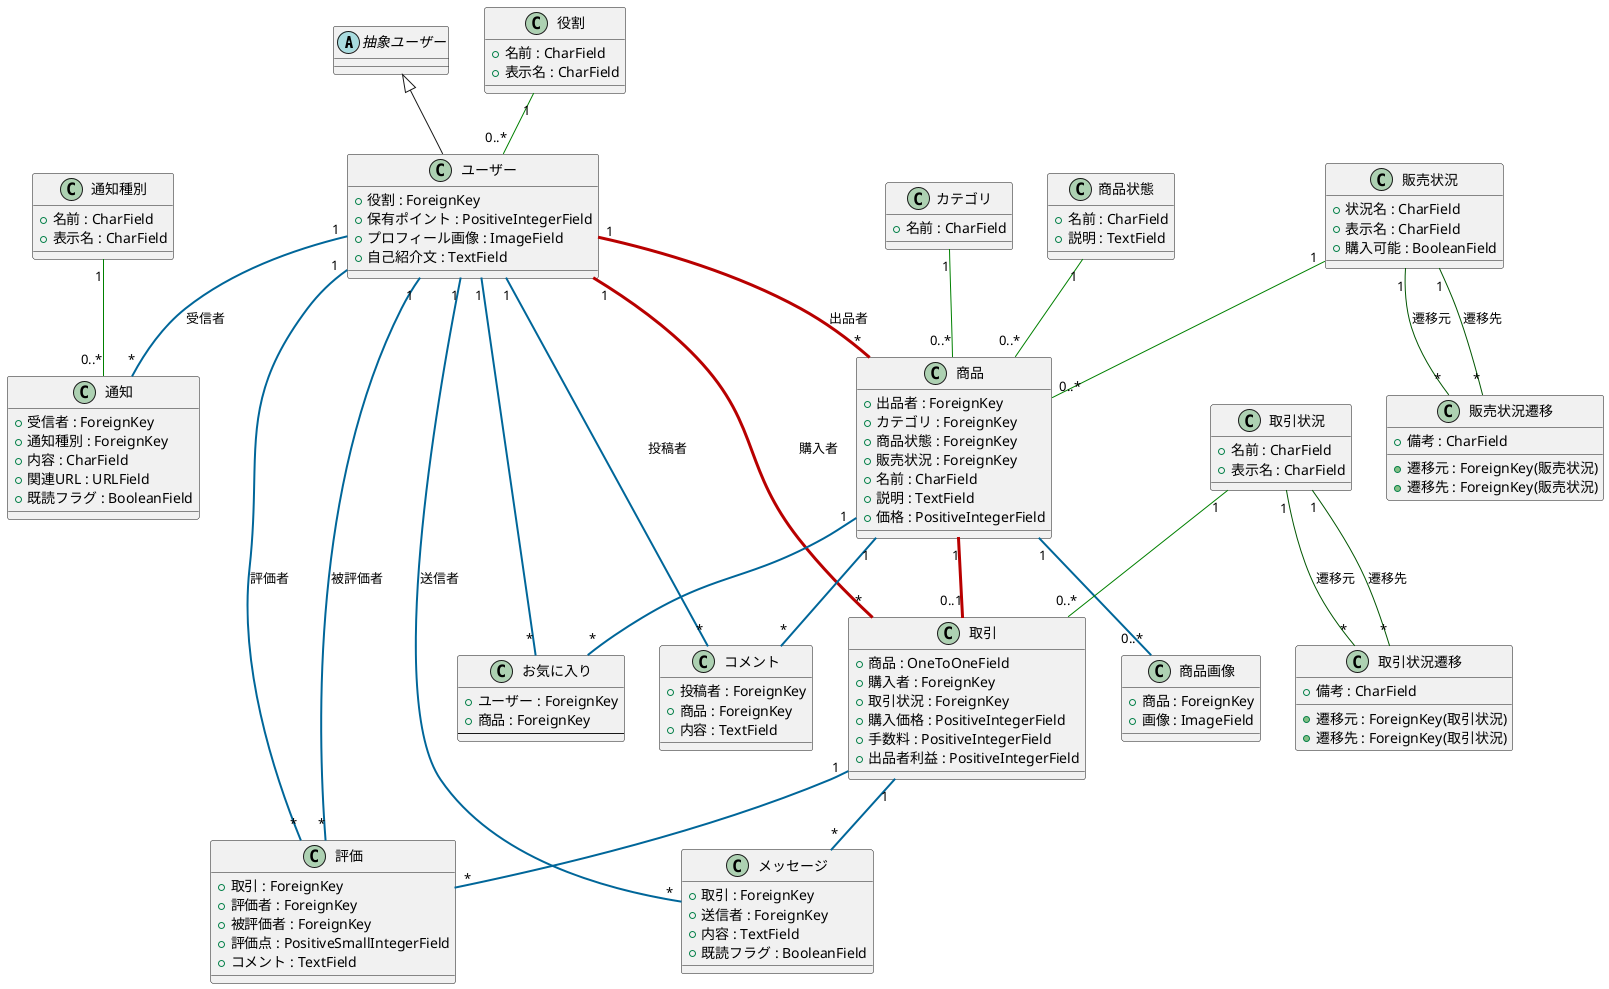 @startuml Japanese_Model

' === デザイン調整 (skinparam) ===
skinparam {
    BackgroundColor #FFFFFF, ArrowColor #505050, shadowing false,
    ClassAttributeIconSize 0, ClassBorderColor #333333, ClassBackgroundColor #FFFFF0,
}

' === エンティティ定義 (実装の境界線を排除) ===

abstract class "抽象ユーザー" as AbstractUser

class 役割 {
    + 名前 : CharField
    + 表示名 : CharField
}

class ユーザー {
    + 役割 : ForeignKey
    + 保有ポイント : PositiveIntegerField
    + プロフィール画像 : ImageField
    + 自己紹介文 : TextField
}

class カテゴリ {
    + 名前 : CharField
}

class 商品状態 {
    + 名前 : CharField
    + 説明 : TextField
}

class 販売状況 {
    + 状況名 : CharField
    + 表示名 : CharField
    + 購入可能 : BooleanField
}
class 販売状況遷移 {
    + 遷移元 : ForeignKey(販売状況)
    + 遷移先 : ForeignKey(販売状況)
    + 備考 : CharField
}

class 取引状況 {
    + 名前 : CharField
    + 表示名 : CharField
}

class 取引状況遷移 {
    + 遷移元 : ForeignKey(取引状況)
    + 遷移先 : ForeignKey(取引状況)
    + 備考 : CharField
}

class 通知種別 {
    + 名前 : CharField
    + 表示名 : CharField
}

class 商品 {
    + 出品者 : ForeignKey
    + カテゴリ : ForeignKey
    + 商品状態 : ForeignKey
    + 販売状況 : ForeignKey
    + 名前 : CharField
    + 説明 : TextField
    + 価格 : PositiveIntegerField
}

class 商品画像 {
    + 商品 : ForeignKey
    + 画像 : ImageField
}

class 取引 {
    + 商品 : OneToOneField
    + 購入者 : ForeignKey
    + 取引状況 : ForeignKey
    + 購入価格 : PositiveIntegerField
    + 手数料 : PositiveIntegerField
    + 出品者利益 : PositiveIntegerField
}

class コメント {
    + 投稿者 : ForeignKey
    + 商品 : ForeignKey
    + 内容 : TextField
}

class お気に入り {
    + ユーザー : ForeignKey
    + 商品 : ForeignKey
    --
}

class メッセージ {
    + 取引 : ForeignKey
    + 送信者 : ForeignKey
    + 内容 : TextField
    + 既読フラグ : BooleanField
}

class 評価 {
    + 取引 : ForeignKey
    + 評価者 : ForeignKey
    + 被評価者 : ForeignKey
    + 評価点 : PositiveSmallIntegerField
    + コメント : TextField
}

class 通知 {
    + 受信者 : ForeignKey
    + 通知種別 : ForeignKey
    + 内容 : CharField
    + 関連URL : URLField
    + 既読フラグ : BooleanField
}


' --- モデル間のリレーションを定義 ---

AbstractUser <|-- ユーザー

' ■ accounts内の関連
役割 "1" -[#008000,thickness=1]- "0..*" ユーザー

' ■ 主要な関連
ユーザー "1" -[#B80000,thickness=3]- "*" 商品 : 出品者
ユーザー "1" -[#B80000,thickness=3]- "*" 取引 : 購入者
商品 "1" -[#B80000,thickness=3]- "0..1" 取引

' ■ 従属的な関連
ユーザー "1" -[#006699,thickness=2]- "*" コメント : 投稿者
ユーザー "1" -[#006699,thickness=2]- "*" お気に入り
ユーザー "1" -[#006699,thickness=2]- "*" メッセージ : 送信者
' 評価者と被評価者は必須
ユーザー "1" -[#006699,thickness=2]- "*" 評価 : 評価者
ユーザー "1" -[#006699,thickness=2]- "*" 評価 : 被評価者
ユーザー "1" -[#006699,thickness=2]- "*" 通知 : 受信者

商品 "1" -[#006699,thickness=2]- "*" コメント
商品 "1" -[#006699,thickness=2]- "*" お気に入り
商品 "1" -[#006699,thickness=2]- "0..*" 商品画像

取引 "1" -[#006699,thickness=2]- "*" メッセージ
取引 "1" -[#006699,thickness=2]- "*" 評価

' ■ マスタ参照の関連
カテゴリ "1" -[#008000,thickness=1]- "0..*" 商品
商品状態 "1" -[#008000,thickness=1]- "0..*" 商品
販売状況 "1" -[#008000,thickness=1]- "0..*" 商品
取引状況 "1" -[#008000,thickness=1]- "0..*" 取引
通知種別 "1" -[#008000,thickness=1]- "0..*" 通知

販売状況 "1" -[#005500,thickness=1]- "*" 販売状況遷移 : 遷移元
販売状況 "1" -[#005500,thickness=1]- "*" 販売状況遷移 : 遷移先

取引状況 "1" -[#005500,thickness=1]- "*" 取引状況遷移 : 遷移元
取引状況 "1" -[#005500,thickness=1]- "*" 取引状況遷移 : 遷移先

@enduml